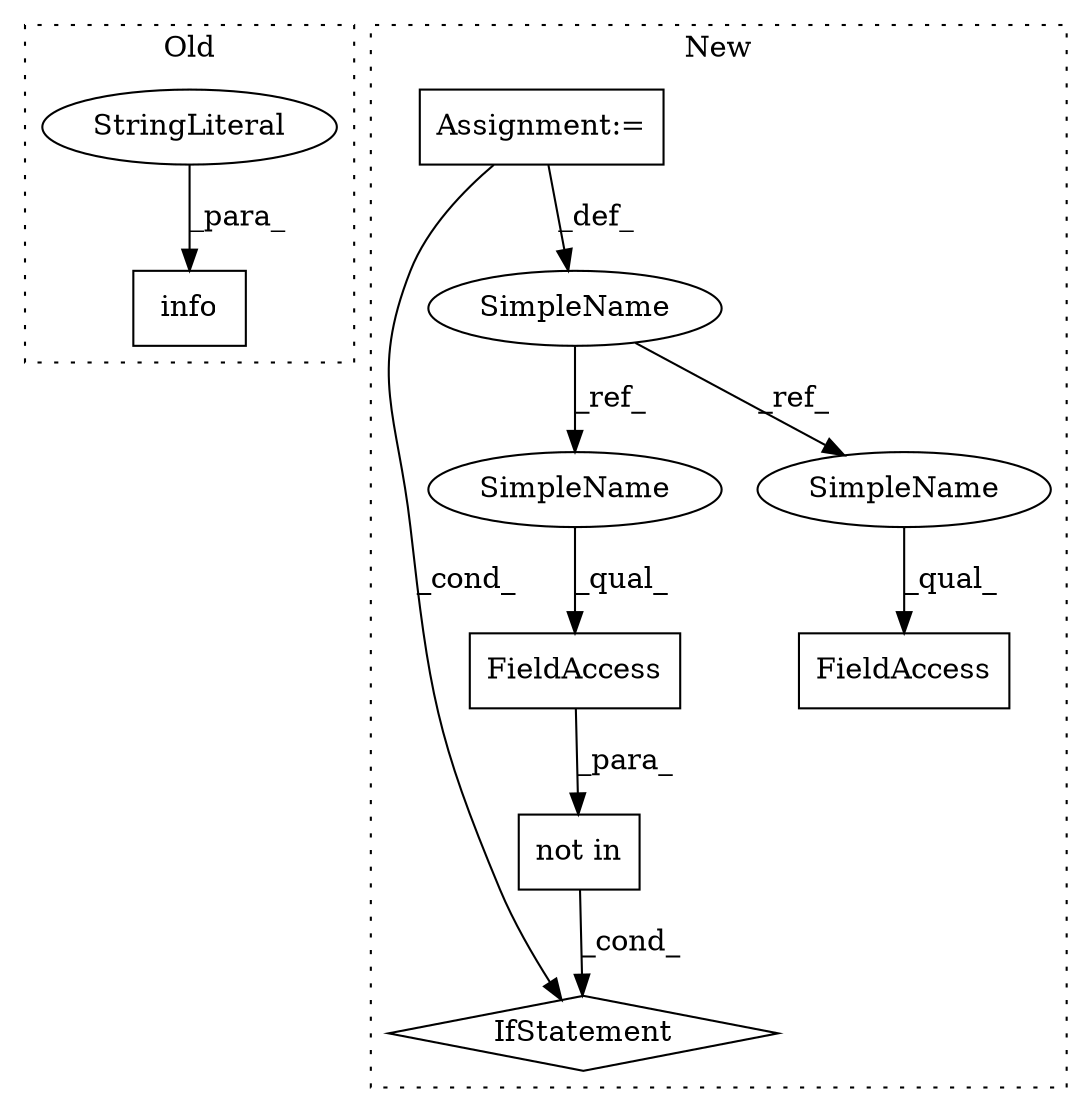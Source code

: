 digraph G {
subgraph cluster0 {
1 [label="info" a="32" s="1738,1813" l="5,1" shape="box"];
4 [label="StringLiteral" a="45" s="1743" l="57" shape="ellipse"];
label = "Old";
style="dotted";
}
subgraph cluster1 {
2 [label="not in" a="108" s="1523" l="31" shape="box"];
3 [label="IfStatement" a="25" s="1509,1554" l="14,2" shape="diamond"];
5 [label="Assignment:=" a="7" s="413" l="8" shape="box"];
6 [label="FieldAccess" a="22" s="667" l="13" shape="box"];
7 [label="FieldAccess" a="22" s="1523" l="13" shape="box"];
8 [label="SimpleName" a="42" s="413" l="8" shape="ellipse"];
9 [label="SimpleName" a="42" s="1523" l="8" shape="ellipse"];
10 [label="SimpleName" a="42" s="667" l="8" shape="ellipse"];
label = "New";
style="dotted";
}
2 -> 3 [label="_cond_"];
4 -> 1 [label="_para_"];
5 -> 8 [label="_def_"];
5 -> 3 [label="_cond_"];
7 -> 2 [label="_para_"];
8 -> 9 [label="_ref_"];
8 -> 10 [label="_ref_"];
9 -> 7 [label="_qual_"];
10 -> 6 [label="_qual_"];
}